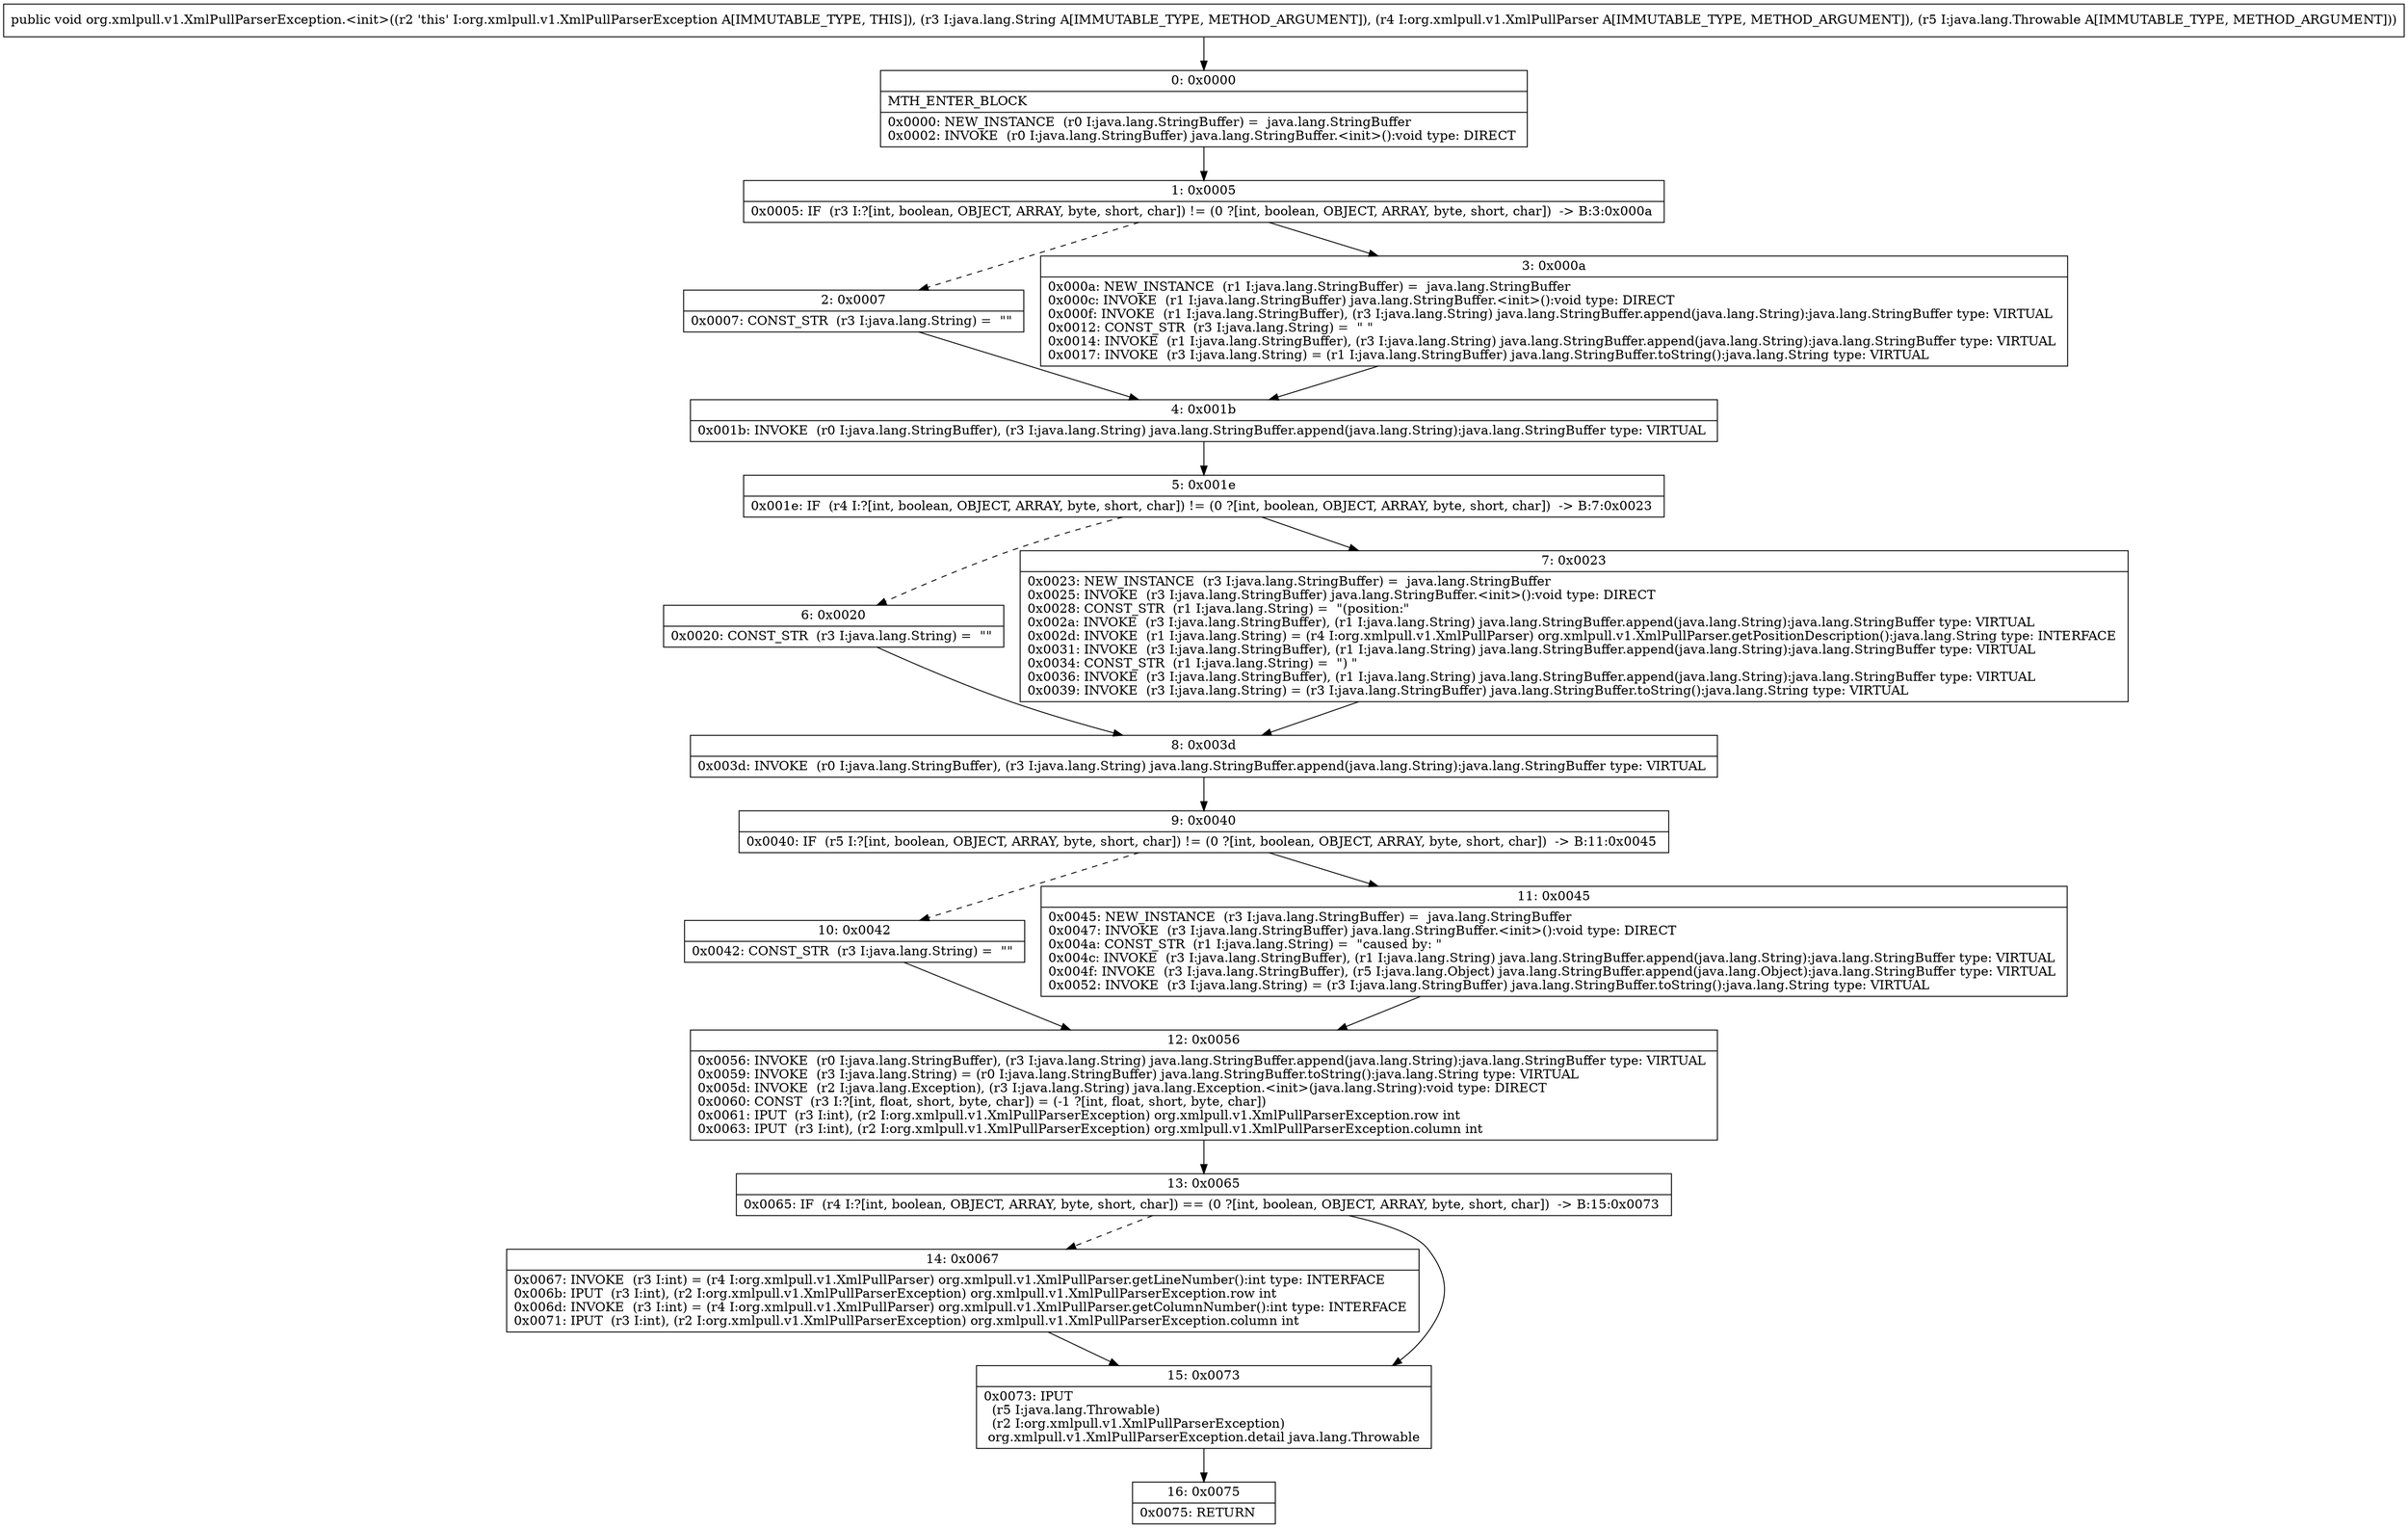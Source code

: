 digraph "CFG fororg.xmlpull.v1.XmlPullParserException.\<init\>(Ljava\/lang\/String;Lorg\/xmlpull\/v1\/XmlPullParser;Ljava\/lang\/Throwable;)V" {
Node_0 [shape=record,label="{0\:\ 0x0000|MTH_ENTER_BLOCK\l|0x0000: NEW_INSTANCE  (r0 I:java.lang.StringBuffer) =  java.lang.StringBuffer \l0x0002: INVOKE  (r0 I:java.lang.StringBuffer) java.lang.StringBuffer.\<init\>():void type: DIRECT \l}"];
Node_1 [shape=record,label="{1\:\ 0x0005|0x0005: IF  (r3 I:?[int, boolean, OBJECT, ARRAY, byte, short, char]) != (0 ?[int, boolean, OBJECT, ARRAY, byte, short, char])  \-\> B:3:0x000a \l}"];
Node_2 [shape=record,label="{2\:\ 0x0007|0x0007: CONST_STR  (r3 I:java.lang.String) =  \"\" \l}"];
Node_3 [shape=record,label="{3\:\ 0x000a|0x000a: NEW_INSTANCE  (r1 I:java.lang.StringBuffer) =  java.lang.StringBuffer \l0x000c: INVOKE  (r1 I:java.lang.StringBuffer) java.lang.StringBuffer.\<init\>():void type: DIRECT \l0x000f: INVOKE  (r1 I:java.lang.StringBuffer), (r3 I:java.lang.String) java.lang.StringBuffer.append(java.lang.String):java.lang.StringBuffer type: VIRTUAL \l0x0012: CONST_STR  (r3 I:java.lang.String) =  \" \" \l0x0014: INVOKE  (r1 I:java.lang.StringBuffer), (r3 I:java.lang.String) java.lang.StringBuffer.append(java.lang.String):java.lang.StringBuffer type: VIRTUAL \l0x0017: INVOKE  (r3 I:java.lang.String) = (r1 I:java.lang.StringBuffer) java.lang.StringBuffer.toString():java.lang.String type: VIRTUAL \l}"];
Node_4 [shape=record,label="{4\:\ 0x001b|0x001b: INVOKE  (r0 I:java.lang.StringBuffer), (r3 I:java.lang.String) java.lang.StringBuffer.append(java.lang.String):java.lang.StringBuffer type: VIRTUAL \l}"];
Node_5 [shape=record,label="{5\:\ 0x001e|0x001e: IF  (r4 I:?[int, boolean, OBJECT, ARRAY, byte, short, char]) != (0 ?[int, boolean, OBJECT, ARRAY, byte, short, char])  \-\> B:7:0x0023 \l}"];
Node_6 [shape=record,label="{6\:\ 0x0020|0x0020: CONST_STR  (r3 I:java.lang.String) =  \"\" \l}"];
Node_7 [shape=record,label="{7\:\ 0x0023|0x0023: NEW_INSTANCE  (r3 I:java.lang.StringBuffer) =  java.lang.StringBuffer \l0x0025: INVOKE  (r3 I:java.lang.StringBuffer) java.lang.StringBuffer.\<init\>():void type: DIRECT \l0x0028: CONST_STR  (r1 I:java.lang.String) =  \"(position:\" \l0x002a: INVOKE  (r3 I:java.lang.StringBuffer), (r1 I:java.lang.String) java.lang.StringBuffer.append(java.lang.String):java.lang.StringBuffer type: VIRTUAL \l0x002d: INVOKE  (r1 I:java.lang.String) = (r4 I:org.xmlpull.v1.XmlPullParser) org.xmlpull.v1.XmlPullParser.getPositionDescription():java.lang.String type: INTERFACE \l0x0031: INVOKE  (r3 I:java.lang.StringBuffer), (r1 I:java.lang.String) java.lang.StringBuffer.append(java.lang.String):java.lang.StringBuffer type: VIRTUAL \l0x0034: CONST_STR  (r1 I:java.lang.String) =  \") \" \l0x0036: INVOKE  (r3 I:java.lang.StringBuffer), (r1 I:java.lang.String) java.lang.StringBuffer.append(java.lang.String):java.lang.StringBuffer type: VIRTUAL \l0x0039: INVOKE  (r3 I:java.lang.String) = (r3 I:java.lang.StringBuffer) java.lang.StringBuffer.toString():java.lang.String type: VIRTUAL \l}"];
Node_8 [shape=record,label="{8\:\ 0x003d|0x003d: INVOKE  (r0 I:java.lang.StringBuffer), (r3 I:java.lang.String) java.lang.StringBuffer.append(java.lang.String):java.lang.StringBuffer type: VIRTUAL \l}"];
Node_9 [shape=record,label="{9\:\ 0x0040|0x0040: IF  (r5 I:?[int, boolean, OBJECT, ARRAY, byte, short, char]) != (0 ?[int, boolean, OBJECT, ARRAY, byte, short, char])  \-\> B:11:0x0045 \l}"];
Node_10 [shape=record,label="{10\:\ 0x0042|0x0042: CONST_STR  (r3 I:java.lang.String) =  \"\" \l}"];
Node_11 [shape=record,label="{11\:\ 0x0045|0x0045: NEW_INSTANCE  (r3 I:java.lang.StringBuffer) =  java.lang.StringBuffer \l0x0047: INVOKE  (r3 I:java.lang.StringBuffer) java.lang.StringBuffer.\<init\>():void type: DIRECT \l0x004a: CONST_STR  (r1 I:java.lang.String) =  \"caused by: \" \l0x004c: INVOKE  (r3 I:java.lang.StringBuffer), (r1 I:java.lang.String) java.lang.StringBuffer.append(java.lang.String):java.lang.StringBuffer type: VIRTUAL \l0x004f: INVOKE  (r3 I:java.lang.StringBuffer), (r5 I:java.lang.Object) java.lang.StringBuffer.append(java.lang.Object):java.lang.StringBuffer type: VIRTUAL \l0x0052: INVOKE  (r3 I:java.lang.String) = (r3 I:java.lang.StringBuffer) java.lang.StringBuffer.toString():java.lang.String type: VIRTUAL \l}"];
Node_12 [shape=record,label="{12\:\ 0x0056|0x0056: INVOKE  (r0 I:java.lang.StringBuffer), (r3 I:java.lang.String) java.lang.StringBuffer.append(java.lang.String):java.lang.StringBuffer type: VIRTUAL \l0x0059: INVOKE  (r3 I:java.lang.String) = (r0 I:java.lang.StringBuffer) java.lang.StringBuffer.toString():java.lang.String type: VIRTUAL \l0x005d: INVOKE  (r2 I:java.lang.Exception), (r3 I:java.lang.String) java.lang.Exception.\<init\>(java.lang.String):void type: DIRECT \l0x0060: CONST  (r3 I:?[int, float, short, byte, char]) = (\-1 ?[int, float, short, byte, char]) \l0x0061: IPUT  (r3 I:int), (r2 I:org.xmlpull.v1.XmlPullParserException) org.xmlpull.v1.XmlPullParserException.row int \l0x0063: IPUT  (r3 I:int), (r2 I:org.xmlpull.v1.XmlPullParserException) org.xmlpull.v1.XmlPullParserException.column int \l}"];
Node_13 [shape=record,label="{13\:\ 0x0065|0x0065: IF  (r4 I:?[int, boolean, OBJECT, ARRAY, byte, short, char]) == (0 ?[int, boolean, OBJECT, ARRAY, byte, short, char])  \-\> B:15:0x0073 \l}"];
Node_14 [shape=record,label="{14\:\ 0x0067|0x0067: INVOKE  (r3 I:int) = (r4 I:org.xmlpull.v1.XmlPullParser) org.xmlpull.v1.XmlPullParser.getLineNumber():int type: INTERFACE \l0x006b: IPUT  (r3 I:int), (r2 I:org.xmlpull.v1.XmlPullParserException) org.xmlpull.v1.XmlPullParserException.row int \l0x006d: INVOKE  (r3 I:int) = (r4 I:org.xmlpull.v1.XmlPullParser) org.xmlpull.v1.XmlPullParser.getColumnNumber():int type: INTERFACE \l0x0071: IPUT  (r3 I:int), (r2 I:org.xmlpull.v1.XmlPullParserException) org.xmlpull.v1.XmlPullParserException.column int \l}"];
Node_15 [shape=record,label="{15\:\ 0x0073|0x0073: IPUT  \l  (r5 I:java.lang.Throwable)\l  (r2 I:org.xmlpull.v1.XmlPullParserException)\l org.xmlpull.v1.XmlPullParserException.detail java.lang.Throwable \l}"];
Node_16 [shape=record,label="{16\:\ 0x0075|0x0075: RETURN   \l}"];
MethodNode[shape=record,label="{public void org.xmlpull.v1.XmlPullParserException.\<init\>((r2 'this' I:org.xmlpull.v1.XmlPullParserException A[IMMUTABLE_TYPE, THIS]), (r3 I:java.lang.String A[IMMUTABLE_TYPE, METHOD_ARGUMENT]), (r4 I:org.xmlpull.v1.XmlPullParser A[IMMUTABLE_TYPE, METHOD_ARGUMENT]), (r5 I:java.lang.Throwable A[IMMUTABLE_TYPE, METHOD_ARGUMENT])) }"];
MethodNode -> Node_0;
Node_0 -> Node_1;
Node_1 -> Node_2[style=dashed];
Node_1 -> Node_3;
Node_2 -> Node_4;
Node_3 -> Node_4;
Node_4 -> Node_5;
Node_5 -> Node_6[style=dashed];
Node_5 -> Node_7;
Node_6 -> Node_8;
Node_7 -> Node_8;
Node_8 -> Node_9;
Node_9 -> Node_10[style=dashed];
Node_9 -> Node_11;
Node_10 -> Node_12;
Node_11 -> Node_12;
Node_12 -> Node_13;
Node_13 -> Node_14[style=dashed];
Node_13 -> Node_15;
Node_14 -> Node_15;
Node_15 -> Node_16;
}

